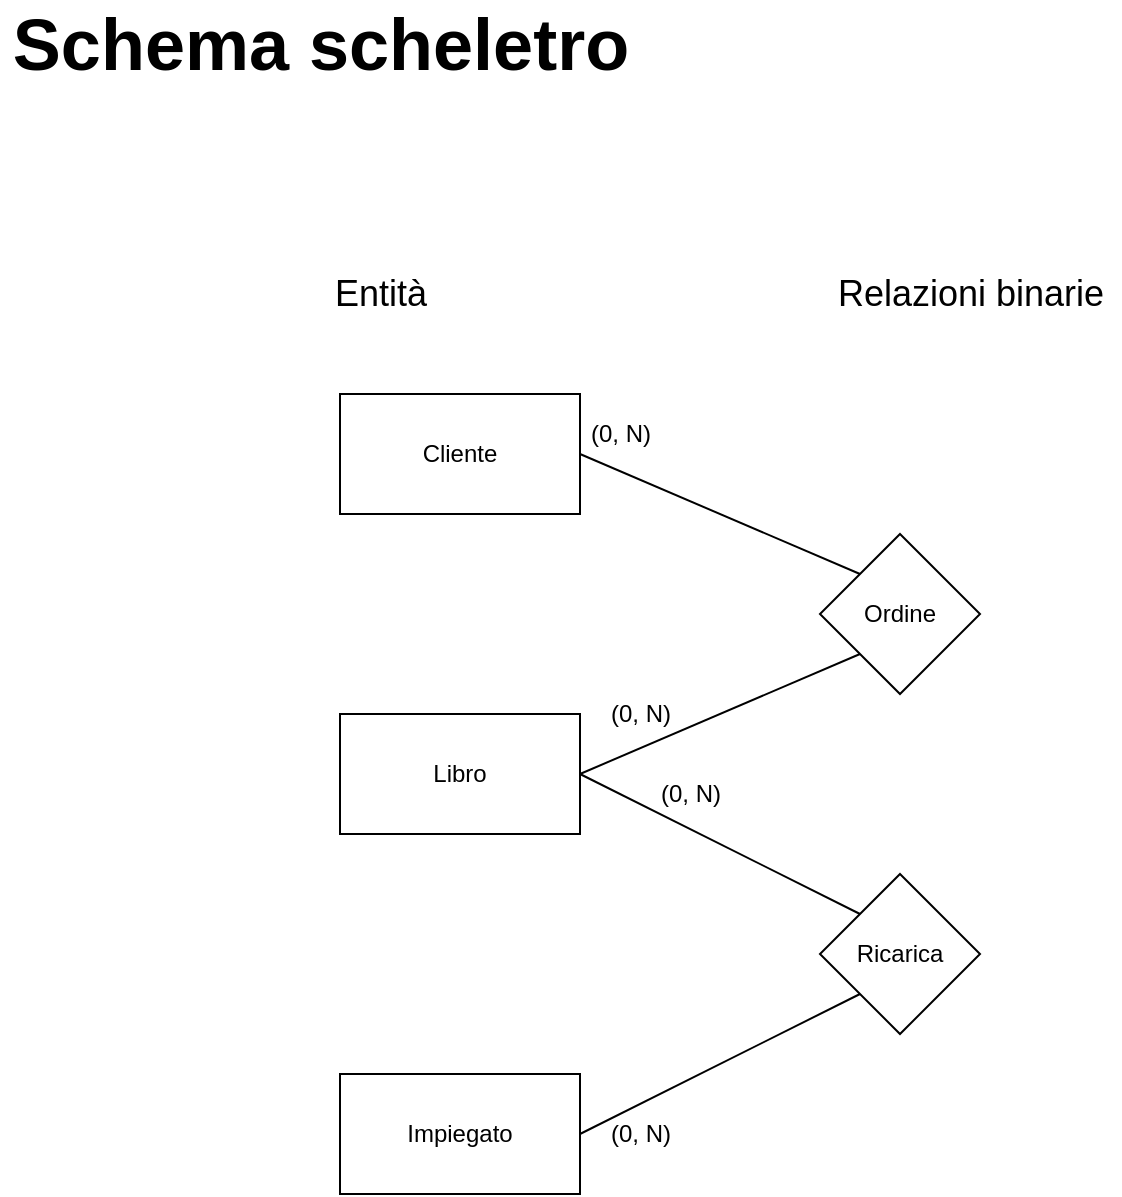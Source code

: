 <mxfile version="13.7.9" type="device" pages="2"><diagram id="5kjLmnCUcOTv0Y0NbNQX" name="Pagina-1"><mxGraphModel dx="1022" dy="497" grid="1" gridSize="10" guides="1" tooltips="1" connect="1" arrows="1" fold="1" page="1" pageScale="1" pageWidth="827" pageHeight="1169" math="0" shadow="0"><root><mxCell id="0"/><mxCell id="1" parent="0"/><mxCell id="xfUHaQhkb7WgLzKJsPAR-1" value="Cliente" style="rounded=0;whiteSpace=wrap;html=1;" parent="1" vertex="1"><mxGeometry x="195" y="200" width="120" height="60" as="geometry"/></mxCell><mxCell id="xfUHaQhkb7WgLzKJsPAR-2" value="Libro" style="rounded=0;whiteSpace=wrap;html=1;" parent="1" vertex="1"><mxGeometry x="195" y="360" width="120" height="60" as="geometry"/></mxCell><mxCell id="xfUHaQhkb7WgLzKJsPAR-3" value="Impiegato" style="rounded=0;whiteSpace=wrap;html=1;" parent="1" vertex="1"><mxGeometry x="195" y="540" width="120" height="60" as="geometry"/></mxCell><mxCell id="xfUHaQhkb7WgLzKJsPAR-4" value="Ordine" style="rhombus;whiteSpace=wrap;html=1;" parent="1" vertex="1"><mxGeometry x="435" y="270" width="80" height="80" as="geometry"/></mxCell><mxCell id="xfUHaQhkb7WgLzKJsPAR-5" value="Ricarica" style="rhombus;whiteSpace=wrap;html=1;" parent="1" vertex="1"><mxGeometry x="435" y="440" width="80" height="80" as="geometry"/></mxCell><mxCell id="xfUHaQhkb7WgLzKJsPAR-6" value="" style="endArrow=none;html=1;exitX=1;exitY=0.5;exitDx=0;exitDy=0;entryX=0;entryY=0;entryDx=0;entryDy=0;" parent="1" source="xfUHaQhkb7WgLzKJsPAR-1" target="xfUHaQhkb7WgLzKJsPAR-4" edge="1"><mxGeometry width="50" height="50" relative="1" as="geometry"><mxPoint x="465" y="400" as="sourcePoint"/><mxPoint x="515" y="350" as="targetPoint"/></mxGeometry></mxCell><mxCell id="xfUHaQhkb7WgLzKJsPAR-7" value="" style="endArrow=none;html=1;exitX=1;exitY=0.5;exitDx=0;exitDy=0;entryX=0;entryY=1;entryDx=0;entryDy=0;" parent="1" source="xfUHaQhkb7WgLzKJsPAR-2" target="xfUHaQhkb7WgLzKJsPAR-4" edge="1"><mxGeometry width="50" height="50" relative="1" as="geometry"><mxPoint x="465" y="400" as="sourcePoint"/><mxPoint x="515" y="350" as="targetPoint"/></mxGeometry></mxCell><mxCell id="xfUHaQhkb7WgLzKJsPAR-8" value="" style="endArrow=none;html=1;exitX=1;exitY=0.5;exitDx=0;exitDy=0;entryX=0;entryY=0;entryDx=0;entryDy=0;" parent="1" source="xfUHaQhkb7WgLzKJsPAR-2" target="xfUHaQhkb7WgLzKJsPAR-5" edge="1"><mxGeometry width="50" height="50" relative="1" as="geometry"><mxPoint x="385" y="430" as="sourcePoint"/><mxPoint x="435" y="380" as="targetPoint"/></mxGeometry></mxCell><mxCell id="xfUHaQhkb7WgLzKJsPAR-9" value="" style="endArrow=none;html=1;exitX=1;exitY=0.5;exitDx=0;exitDy=0;entryX=0;entryY=1;entryDx=0;entryDy=0;" parent="1" source="xfUHaQhkb7WgLzKJsPAR-3" target="xfUHaQhkb7WgLzKJsPAR-5" edge="1"><mxGeometry width="50" height="50" relative="1" as="geometry"><mxPoint x="385" y="430" as="sourcePoint"/><mxPoint x="435" y="380" as="targetPoint"/></mxGeometry></mxCell><mxCell id="xfUHaQhkb7WgLzKJsPAR-10" value="(0, N)" style="text;html=1;align=center;verticalAlign=middle;resizable=0;points=[];autosize=1;" parent="1" vertex="1"><mxGeometry x="310" y="210" width="50" height="20" as="geometry"/></mxCell><mxCell id="xfUHaQhkb7WgLzKJsPAR-11" value="(0, N)" style="text;html=1;align=center;verticalAlign=middle;resizable=0;points=[];autosize=1;" parent="1" vertex="1"><mxGeometry x="320" y="350" width="50" height="20" as="geometry"/></mxCell><mxCell id="xfUHaQhkb7WgLzKJsPAR-12" value="(0, N)" style="text;html=1;align=center;verticalAlign=middle;resizable=0;points=[];autosize=1;" parent="1" vertex="1"><mxGeometry x="345" y="390" width="50" height="20" as="geometry"/></mxCell><mxCell id="xfUHaQhkb7WgLzKJsPAR-13" value="(0, N)" style="text;html=1;align=center;verticalAlign=middle;resizable=0;points=[];autosize=1;" parent="1" vertex="1"><mxGeometry x="320" y="560" width="50" height="20" as="geometry"/></mxCell><mxCell id="xfUHaQhkb7WgLzKJsPAR-14" value="&lt;font style=&quot;font-size: 18px&quot;&gt;Entità&lt;/font&gt;" style="text;html=1;align=center;verticalAlign=middle;resizable=0;points=[];autosize=1;" parent="1" vertex="1"><mxGeometry x="185" y="140" width="60" height="20" as="geometry"/></mxCell><mxCell id="xfUHaQhkb7WgLzKJsPAR-15" value="&lt;font style=&quot;font-size: 18px&quot;&gt;Relazioni binarie&lt;/font&gt;" style="text;html=1;align=center;verticalAlign=middle;resizable=0;points=[];autosize=1;" parent="1" vertex="1"><mxGeometry x="435" y="140" width="150" height="20" as="geometry"/></mxCell><mxCell id="xfUHaQhkb7WgLzKJsPAR-16" value="&lt;b&gt;&lt;font style=&quot;font-size: 36px&quot;&gt;Schema scheletro&lt;/font&gt;&lt;/b&gt;" style="text;html=1;align=center;verticalAlign=middle;resizable=0;points=[];autosize=1;" parent="1" vertex="1"><mxGeometry x="25" y="10" width="320" height="30" as="geometry"/></mxCell></root></mxGraphModel></diagram><diagram id="jNL3ej0i1BMiNcyXoxmD" name="Pagina-2"><mxGraphModel dx="1022" dy="497" grid="1" gridSize="10" guides="1" tooltips="1" connect="1" arrows="1" fold="1" page="1" pageScale="1" pageWidth="827" pageHeight="1169" math="0" shadow="0"><root><mxCell id="Ox2AxVfdgDl_HcjIL6SU-0"/><mxCell id="Ox2AxVfdgDl_HcjIL6SU-1" parent="Ox2AxVfdgDl_HcjIL6SU-0"/><mxCell id="PmLWqlbVV9Ee9SP5l1p4-0" value="&lt;b&gt;&lt;font style=&quot;font-size: 36px&quot;&gt;Schema concettuale&lt;/font&gt;&lt;/b&gt;" style="text;html=1;align=center;verticalAlign=middle;resizable=0;points=[];autosize=1;" parent="Ox2AxVfdgDl_HcjIL6SU-1" vertex="1"><mxGeometry x="40" y="10" width="360" height="30" as="geometry"/></mxCell><mxCell id="PmLWqlbVV9Ee9SP5l1p4-1" value="Cliente" style="rounded=0;whiteSpace=wrap;html=1;" parent="Ox2AxVfdgDl_HcjIL6SU-1" vertex="1"><mxGeometry x="163" y="60" width="120" height="60" as="geometry"/></mxCell><mxCell id="PmLWqlbVV9Ee9SP5l1p4-2" value="Libro" style="rounded=0;whiteSpace=wrap;html=1;" parent="Ox2AxVfdgDl_HcjIL6SU-1" vertex="1"><mxGeometry x="163" y="650" width="120" height="60" as="geometry"/></mxCell><mxCell id="PmLWqlbVV9Ee9SP5l1p4-3" value="Contiene" style="rhombus;whiteSpace=wrap;html=1;" parent="Ox2AxVfdgDl_HcjIL6SU-1" vertex="1"><mxGeometry x="183" y="480" width="80" height="80" as="geometry"/></mxCell><mxCell id="PmLWqlbVV9Ee9SP5l1p4-5" value="" style="endArrow=none;html=1;exitX=0.5;exitY=0;exitDx=0;exitDy=0;" parent="Ox2AxVfdgDl_HcjIL6SU-1" source="PmLWqlbVV9Ee9SP5l1p4-2" target="PmLWqlbVV9Ee9SP5l1p4-3" edge="1"><mxGeometry width="50" height="50" relative="1" as="geometry"><mxPoint x="423" y="590" as="sourcePoint"/><mxPoint x="473" y="540" as="targetPoint"/></mxGeometry></mxCell><mxCell id="PmLWqlbVV9Ee9SP5l1p4-6" value="Impiegato" style="rounded=0;whiteSpace=wrap;html=1;" parent="Ox2AxVfdgDl_HcjIL6SU-1" vertex="1"><mxGeometry x="673" y="650" width="120" height="60" as="geometry"/></mxCell><mxCell id="PmLWqlbVV9Ee9SP5l1p4-7" value="" style="endArrow=none;html=1;exitX=1;exitY=0.5;exitDx=0;exitDy=0;entryX=0;entryY=0.5;entryDx=0;entryDy=0;" parent="Ox2AxVfdgDl_HcjIL6SU-1" source="PmLWqlbVV9Ee9SP5l1p4-2" target="PmLWqlbVV9Ee9SP5l1p4-8" edge="1"><mxGeometry width="50" height="50" relative="1" as="geometry"><mxPoint x="493" y="600" as="sourcePoint"/><mxPoint x="543" y="550" as="targetPoint"/></mxGeometry></mxCell><mxCell id="PmLWqlbVV9Ee9SP5l1p4-8" value="Ricarica" style="rhombus;whiteSpace=wrap;html=1;" parent="Ox2AxVfdgDl_HcjIL6SU-1" vertex="1"><mxGeometry x="483" y="640" width="80" height="80" as="geometry"/></mxCell><mxCell id="PmLWqlbVV9Ee9SP5l1p4-9" value="" style="endArrow=none;html=1;exitX=1;exitY=0.5;exitDx=0;exitDy=0;entryX=0;entryY=0.5;entryDx=0;entryDy=0;" parent="Ox2AxVfdgDl_HcjIL6SU-1" source="PmLWqlbVV9Ee9SP5l1p4-8" target="PmLWqlbVV9Ee9SP5l1p4-6" edge="1"><mxGeometry width="50" height="50" relative="1" as="geometry"><mxPoint x="603" y="600" as="sourcePoint"/><mxPoint x="653" y="550" as="targetPoint"/></mxGeometry></mxCell><mxCell id="PmLWqlbVV9Ee9SP5l1p4-10" value="Spedizione" style="rhombus;whiteSpace=wrap;html=1;" parent="Ox2AxVfdgDl_HcjIL6SU-1" vertex="1"><mxGeometry x="693" y="480" width="80" height="80" as="geometry"/></mxCell><mxCell id="PmLWqlbVV9Ee9SP5l1p4-11" value="" style="endArrow=none;html=1;exitX=0.5;exitY=0;exitDx=0;exitDy=0;entryX=0.5;entryY=1;entryDx=0;entryDy=0;" parent="Ox2AxVfdgDl_HcjIL6SU-1" source="PmLWqlbVV9Ee9SP5l1p4-6" target="PmLWqlbVV9Ee9SP5l1p4-10" edge="1"><mxGeometry width="50" height="50" relative="1" as="geometry"><mxPoint x="663" y="600" as="sourcePoint"/><mxPoint x="713" y="550" as="targetPoint"/></mxGeometry></mxCell><mxCell id="PmLWqlbVV9Ee9SP5l1p4-13" value="Genere" style="rounded=0;whiteSpace=wrap;html=1;" parent="Ox2AxVfdgDl_HcjIL6SU-1" vertex="1"><mxGeometry x="33" y="940" width="120" height="60" as="geometry"/></mxCell><mxCell id="PmLWqlbVV9Ee9SP5l1p4-14" value="Formato" style="rounded=0;whiteSpace=wrap;html=1;" parent="Ox2AxVfdgDl_HcjIL6SU-1" vertex="1"><mxGeometry x="193" y="940" width="120" height="60" as="geometry"/></mxCell><mxCell id="PmLWqlbVV9Ee9SP5l1p4-15" value="Lingua" style="rounded=0;whiteSpace=wrap;html=1;" parent="Ox2AxVfdgDl_HcjIL6SU-1" vertex="1"><mxGeometry x="333" y="940" width="120" height="60" as="geometry"/></mxCell><mxCell id="PmLWqlbVV9Ee9SP5l1p4-16" value="Caratterizzato" style="rhombus;whiteSpace=wrap;html=1;" parent="Ox2AxVfdgDl_HcjIL6SU-1" vertex="1"><mxGeometry x="46.5" y="765" width="93" height="80" as="geometry"/></mxCell><mxCell id="PmLWqlbVV9Ee9SP5l1p4-17" value="Caratterizzato" style="rhombus;whiteSpace=wrap;html=1;" parent="Ox2AxVfdgDl_HcjIL6SU-1" vertex="1"><mxGeometry x="206.5" y="765" width="93" height="80" as="geometry"/></mxCell><mxCell id="PmLWqlbVV9Ee9SP5l1p4-18" value="Caratterizzato" style="rhombus;whiteSpace=wrap;html=1;" parent="Ox2AxVfdgDl_HcjIL6SU-1" vertex="1"><mxGeometry x="349.5" y="765" width="87" height="80" as="geometry"/></mxCell><mxCell id="PmLWqlbVV9Ee9SP5l1p4-19" value="" style="endArrow=none;html=1;exitX=0;exitY=0.5;exitDx=0;exitDy=0;entryX=0.5;entryY=0;entryDx=0;entryDy=0;" parent="Ox2AxVfdgDl_HcjIL6SU-1" source="PmLWqlbVV9Ee9SP5l1p4-2" target="PmLWqlbVV9Ee9SP5l1p4-16" edge="1"><mxGeometry width="50" height="50" relative="1" as="geometry"><mxPoint x="463" y="920" as="sourcePoint"/><mxPoint x="513" y="870" as="targetPoint"/><Array as="points"><mxPoint x="93" y="680"/></Array></mxGeometry></mxCell><mxCell id="PmLWqlbVV9Ee9SP5l1p4-20" value="" style="endArrow=none;html=1;exitX=0.5;exitY=0;exitDx=0;exitDy=0;entryX=0.5;entryY=1;entryDx=0;entryDy=0;" parent="Ox2AxVfdgDl_HcjIL6SU-1" source="PmLWqlbVV9Ee9SP5l1p4-13" target="PmLWqlbVV9Ee9SP5l1p4-16" edge="1"><mxGeometry width="50" height="50" relative="1" as="geometry"><mxPoint x="243" y="840" as="sourcePoint"/><mxPoint x="293" y="790" as="targetPoint"/></mxGeometry></mxCell><mxCell id="PmLWqlbVV9Ee9SP5l1p4-21" value="" style="endArrow=none;html=1;entryX=0.75;entryY=1;entryDx=0;entryDy=0;exitX=0.5;exitY=0;exitDx=0;exitDy=0;" parent="Ox2AxVfdgDl_HcjIL6SU-1" source="PmLWqlbVV9Ee9SP5l1p4-17" target="PmLWqlbVV9Ee9SP5l1p4-2" edge="1"><mxGeometry width="50" height="50" relative="1" as="geometry"><mxPoint x="283" y="860" as="sourcePoint"/><mxPoint x="333" y="810" as="targetPoint"/></mxGeometry></mxCell><mxCell id="PmLWqlbVV9Ee9SP5l1p4-22" value="" style="endArrow=none;html=1;exitX=0.5;exitY=0;exitDx=0;exitDy=0;entryX=0.5;entryY=1;entryDx=0;entryDy=0;" parent="Ox2AxVfdgDl_HcjIL6SU-1" source="PmLWqlbVV9Ee9SP5l1p4-14" target="PmLWqlbVV9Ee9SP5l1p4-17" edge="1"><mxGeometry width="50" height="50" relative="1" as="geometry"><mxPoint x="283" y="860" as="sourcePoint"/><mxPoint x="333" y="810" as="targetPoint"/></mxGeometry></mxCell><mxCell id="PmLWqlbVV9Ee9SP5l1p4-23" value="" style="endArrow=none;html=1;entryX=1;entryY=0.75;entryDx=0;entryDy=0;exitX=0.5;exitY=0;exitDx=0;exitDy=0;" parent="Ox2AxVfdgDl_HcjIL6SU-1" source="PmLWqlbVV9Ee9SP5l1p4-18" target="PmLWqlbVV9Ee9SP5l1p4-2" edge="1"><mxGeometry width="50" height="50" relative="1" as="geometry"><mxPoint x="433" y="860" as="sourcePoint"/><mxPoint x="483" y="810" as="targetPoint"/><Array as="points"><mxPoint x="393" y="695"/></Array></mxGeometry></mxCell><mxCell id="PmLWqlbVV9Ee9SP5l1p4-24" value="" style="endArrow=none;html=1;exitX=0.5;exitY=0;exitDx=0;exitDy=0;entryX=0.5;entryY=1;entryDx=0;entryDy=0;" parent="Ox2AxVfdgDl_HcjIL6SU-1" source="PmLWqlbVV9Ee9SP5l1p4-15" target="PmLWqlbVV9Ee9SP5l1p4-18" edge="1"><mxGeometry width="50" height="50" relative="1" as="geometry"><mxPoint x="433" y="860" as="sourcePoint"/><mxPoint x="483" y="810" as="targetPoint"/></mxGeometry></mxCell><mxCell id="PmLWqlbVV9Ee9SP5l1p4-25" value="(1, 1)" style="text;html=1;align=center;verticalAlign=middle;resizable=0;points=[];autosize=1;" parent="Ox2AxVfdgDl_HcjIL6SU-1" vertex="1"><mxGeometry x="103" y="660" width="40" height="20" as="geometry"/></mxCell><mxCell id="PmLWqlbVV9Ee9SP5l1p4-26" value="(0, N)" style="text;html=1;align=center;verticalAlign=middle;resizable=0;points=[];autosize=1;" parent="Ox2AxVfdgDl_HcjIL6SU-1" vertex="1"><mxGeometry x="43" y="910" width="50" height="20" as="geometry"/></mxCell><mxCell id="PmLWqlbVV9Ee9SP5l1p4-27" value="(1, 1)" style="text;html=1;align=center;verticalAlign=middle;resizable=0;points=[];autosize=1;" parent="Ox2AxVfdgDl_HcjIL6SU-1" vertex="1"><mxGeometry x="253" y="720" width="40" height="20" as="geometry"/></mxCell><mxCell id="PmLWqlbVV9Ee9SP5l1p4-28" value="(0, N)" style="text;html=1;align=center;verticalAlign=middle;resizable=0;points=[];autosize=1;" parent="Ox2AxVfdgDl_HcjIL6SU-1" vertex="1"><mxGeometry x="248" y="910" width="50" height="20" as="geometry"/></mxCell><mxCell id="PmLWqlbVV9Ee9SP5l1p4-29" value="(1, 1)" style="text;html=1;align=center;verticalAlign=middle;resizable=0;points=[];autosize=1;" parent="Ox2AxVfdgDl_HcjIL6SU-1" vertex="1"><mxGeometry x="397" y="710" width="40" height="20" as="geometry"/></mxCell><mxCell id="PmLWqlbVV9Ee9SP5l1p4-30" value="(1, N)" style="text;html=1;align=center;verticalAlign=middle;resizable=0;points=[];autosize=1;" parent="Ox2AxVfdgDl_HcjIL6SU-1" vertex="1"><mxGeometry x="388" y="910" width="50" height="20" as="geometry"/></mxCell><mxCell id="PmLWqlbVV9Ee9SP5l1p4-32" value="(0, N)" style="text;html=1;align=center;verticalAlign=middle;resizable=0;points=[];autosize=1;" parent="Ox2AxVfdgDl_HcjIL6SU-1" vertex="1"><mxGeometry x="228" y="620" width="50" height="20" as="geometry"/></mxCell><mxCell id="PmLWqlbVV9Ee9SP5l1p4-34" value="(0, N)" style="text;html=1;align=center;verticalAlign=middle;resizable=0;points=[];autosize=1;" parent="Ox2AxVfdgDl_HcjIL6SU-1" vertex="1"><mxGeometry x="733" y="630" width="50" height="20" as="geometry"/></mxCell><mxCell id="PmLWqlbVV9Ee9SP5l1p4-35" value="(0, N)" style="text;html=1;align=center;verticalAlign=middle;resizable=0;points=[];autosize=1;" parent="Ox2AxVfdgDl_HcjIL6SU-1" vertex="1"><mxGeometry x="283" y="660" width="50" height="20" as="geometry"/></mxCell><mxCell id="PmLWqlbVV9Ee9SP5l1p4-36" value="(0, N)" style="text;html=1;align=center;verticalAlign=middle;resizable=0;points=[];autosize=1;" parent="Ox2AxVfdgDl_HcjIL6SU-1" vertex="1"><mxGeometry x="623" y="660" width="50" height="20" as="geometry"/></mxCell><mxCell id="PmLWqlbVV9Ee9SP5l1p4-37" value="Ordine" style="rounded=0;whiteSpace=wrap;html=1;" parent="Ox2AxVfdgDl_HcjIL6SU-1" vertex="1"><mxGeometry x="163" y="340" width="120" height="60" as="geometry"/></mxCell><mxCell id="PmLWqlbVV9Ee9SP5l1p4-38" value="Effettua" style="rhombus;whiteSpace=wrap;html=1;" parent="Ox2AxVfdgDl_HcjIL6SU-1" vertex="1"><mxGeometry x="183" y="190" width="80" height="80" as="geometry"/></mxCell><mxCell id="PmLWqlbVV9Ee9SP5l1p4-41" value="" style="endArrow=none;html=1;exitX=0.5;exitY=1;exitDx=0;exitDy=0;entryX=0.5;entryY=0;entryDx=0;entryDy=0;" parent="Ox2AxVfdgDl_HcjIL6SU-1" source="PmLWqlbVV9Ee9SP5l1p4-37" target="PmLWqlbVV9Ee9SP5l1p4-3" edge="1"><mxGeometry width="50" height="50" relative="1" as="geometry"><mxPoint x="463" y="570" as="sourcePoint"/><mxPoint x="513" y="520" as="targetPoint"/></mxGeometry></mxCell><mxCell id="PmLWqlbVV9Ee9SP5l1p4-42" value="" style="endArrow=none;html=1;exitX=0.5;exitY=0;exitDx=0;exitDy=0;entryX=0.5;entryY=1;entryDx=0;entryDy=0;" parent="Ox2AxVfdgDl_HcjIL6SU-1" source="PmLWqlbVV9Ee9SP5l1p4-37" target="PmLWqlbVV9Ee9SP5l1p4-38" edge="1"><mxGeometry width="50" height="50" relative="1" as="geometry"><mxPoint x="463" y="570" as="sourcePoint"/><mxPoint x="513" y="520" as="targetPoint"/></mxGeometry></mxCell><mxCell id="PmLWqlbVV9Ee9SP5l1p4-43" value="" style="endArrow=none;html=1;exitX=0.5;exitY=0;exitDx=0;exitDy=0;entryX=0.5;entryY=1;entryDx=0;entryDy=0;" parent="Ox2AxVfdgDl_HcjIL6SU-1" source="PmLWqlbVV9Ee9SP5l1p4-38" target="PmLWqlbVV9Ee9SP5l1p4-1" edge="1"><mxGeometry width="50" height="50" relative="1" as="geometry"><mxPoint x="293" y="380" as="sourcePoint"/><mxPoint x="413" y="380" as="targetPoint"/></mxGeometry></mxCell><mxCell id="PmLWqlbVV9Ee9SP5l1p4-44" value="" style="endArrow=none;html=1;exitX=1;exitY=0.5;exitDx=0;exitDy=0;entryX=0.5;entryY=0;entryDx=0;entryDy=0;" parent="Ox2AxVfdgDl_HcjIL6SU-1" source="PmLWqlbVV9Ee9SP5l1p4-37" target="PmLWqlbVV9Ee9SP5l1p4-10" edge="1"><mxGeometry width="50" height="50" relative="1" as="geometry"><mxPoint x="400" y="370" as="sourcePoint"/><mxPoint x="450" y="320" as="targetPoint"/><Array as="points"><mxPoint x="733" y="370"/></Array></mxGeometry></mxCell><mxCell id="PmLWqlbVV9Ee9SP5l1p4-45" value="(0, N)" style="text;html=1;align=center;verticalAlign=middle;resizable=0;points=[];autosize=1;" parent="Ox2AxVfdgDl_HcjIL6SU-1" vertex="1"><mxGeometry x="215" y="130" width="50" height="20" as="geometry"/></mxCell><mxCell id="PmLWqlbVV9Ee9SP5l1p4-46" value="(1, 1)" style="text;html=1;align=center;verticalAlign=middle;resizable=0;points=[];autosize=1;" parent="Ox2AxVfdgDl_HcjIL6SU-1" vertex="1"><mxGeometry x="220" y="300" width="40" height="20" as="geometry"/></mxCell><mxCell id="PmLWqlbVV9Ee9SP5l1p4-47" value="(1, 1)" style="text;html=1;align=center;verticalAlign=middle;resizable=0;points=[];autosize=1;" parent="Ox2AxVfdgDl_HcjIL6SU-1" vertex="1"><mxGeometry x="220" y="410" width="40" height="20" as="geometry"/></mxCell><mxCell id="PmLWqlbVV9Ee9SP5l1p4-48" value="(0, N)" style="text;html=1;align=center;verticalAlign=middle;resizable=0;points=[];autosize=1;" parent="Ox2AxVfdgDl_HcjIL6SU-1" vertex="1"><mxGeometry x="283" y="350" width="50" height="20" as="geometry"/></mxCell><mxCell id="LXydQ8FM4GZzJ5wmJy9p-4" value="&lt;u&gt;&lt;span style=&quot;font-size: 11.0pt ; line-height: 107% ; font-family: &amp;#34;calibri&amp;#34; , sans-serif&quot;&gt;IDCliente&lt;br&gt;&lt;/span&gt;&lt;/u&gt;&lt;span style=&quot;font-size: 11.0pt ; line-height: 107% ; font-family: &amp;#34;calibri&amp;#34; , sans-serif&quot;&gt;Nome&lt;br&gt;Cognome&lt;br&gt;Email&lt;br&gt;Password&lt;br&gt;Indirizzo&lt;br&gt;Cellulare&lt;br&gt;Citta&lt;br&gt;Provincia&lt;br&gt;AddressETH&lt;br&gt;&lt;/span&gt;" style="text;html=1;align=center;verticalAlign=middle;resizable=0;points=[];autosize=1;" parent="Ox2AxVfdgDl_HcjIL6SU-1" vertex="1"><mxGeometry x="63" y="40" width="90" height="170" as="geometry"/></mxCell><mxCell id="LXydQ8FM4GZzJ5wmJy9p-10" value="&lt;p class=&quot;MsoNormal&quot;&gt;&lt;span lang=&quot;EN-GB&quot;&gt;I&lt;u&gt;DGenere&lt;/u&gt;&lt;br&gt;NomeGenere&lt;/span&gt;&lt;/p&gt;" style="text;html=1;strokeColor=none;fillColor=none;align=center;verticalAlign=middle;whiteSpace=wrap;rounded=0;" parent="Ox2AxVfdgDl_HcjIL6SU-1" vertex="1"><mxGeometry x="73" y="1010" width="40" height="20" as="geometry"/></mxCell><mxCell id="LXydQ8FM4GZzJ5wmJy9p-12" value="&lt;u&gt;&lt;span style=&quot;font-size: 11.0pt ; line-height: 107% ; font-family: &amp;#34;calibri&amp;#34; , sans-serif&quot;&gt;IDFormato&lt;br&gt;&lt;/span&gt;&lt;/u&gt;&lt;span style=&quot;font-size: 11.0pt ; line-height: 107% ; font-family: &amp;#34;calibri&amp;#34; , sans-serif&quot;&gt;NomeFormato&lt;/span&gt;" style="text;html=1;strokeColor=none;fillColor=none;align=center;verticalAlign=middle;whiteSpace=wrap;rounded=0;" parent="Ox2AxVfdgDl_HcjIL6SU-1" vertex="1"><mxGeometry x="243" y="1010" width="40" height="20" as="geometry"/></mxCell><mxCell id="LXydQ8FM4GZzJ5wmJy9p-13" value="&lt;u&gt;&lt;span style=&quot;font-size: 11.0pt ; line-height: 107% ; font-family: &amp;#34;calibri&amp;#34; , sans-serif&quot;&gt;IDLingua&lt;br&gt;&lt;/span&gt;&lt;/u&gt;&lt;span style=&quot;font-size: 11.0pt ; line-height: 107% ; font-family: &amp;#34;calibri&amp;#34; , sans-serif&quot;&gt;NomeLingua&lt;/span&gt;" style="text;html=1;strokeColor=none;fillColor=none;align=center;verticalAlign=middle;whiteSpace=wrap;rounded=0;" parent="Ox2AxVfdgDl_HcjIL6SU-1" vertex="1"><mxGeometry x="374" y="1010" width="40" height="20" as="geometry"/></mxCell><mxCell id="LXydQ8FM4GZzJ5wmJy9p-14" value="&lt;font style=&quot;font-size: 10px&quot;&gt;&lt;u&gt;&lt;span style=&quot;line-height: 107% ; font-family: &amp;#34;calibri&amp;#34; , sans-serif&quot;&gt;IDLibro&lt;/span&gt;&lt;/u&gt;&lt;span style=&quot;line-height: 107% ; font-family: &amp;#34;calibri&amp;#34; , sans-serif&quot;&gt;&amp;nbsp;&lt;br&gt;Titolo&lt;br&gt;&amp;nbsp;Autore&lt;br&gt;Editore&lt;br&gt;AnnoPubblicazione Descrizione&lt;br&gt;ImmagineCopertina CodiceFormato&lt;br&gt;&amp;nbsp;Prezzo&lt;br&gt;Quantita&lt;br&gt;Pagine&lt;br&gt;CodiceLingua&lt;br&gt;CodiceGen&lt;/span&gt;&lt;/font&gt;" style="text;html=1;strokeColor=none;fillColor=none;align=center;verticalAlign=middle;whiteSpace=wrap;rounded=0;" parent="Ox2AxVfdgDl_HcjIL6SU-1" vertex="1"><mxGeometry x="20" y="500" width="153" height="150" as="geometry"/></mxCell><mxCell id="LXydQ8FM4GZzJ5wmJy9p-18" value="&lt;u&gt;&lt;span style=&quot;font-size: 11.0pt ; line-height: 107% ; font-family: &amp;#34;calibri&amp;#34; , sans-serif&quot;&gt;IDOrdine&lt;br&gt;&lt;/span&gt;&lt;/u&gt;&lt;span style=&quot;font-size: 11.0pt ; line-height: 107% ; font-family: &amp;#34;calibri&amp;#34; , sans-serif&quot;&gt;&amp;nbsp;&lt;u&gt;IDCli&lt;/u&gt; &lt;br&gt;&lt;u&gt;IDL&lt;/u&gt;, Quantita&lt;br&gt;Spedito&lt;br&gt;DataOrdine&lt;br&gt;Totale&lt;/span&gt;" style="text;html=1;strokeColor=none;fillColor=none;align=center;verticalAlign=middle;whiteSpace=wrap;rounded=0;" parent="Ox2AxVfdgDl_HcjIL6SU-1" vertex="1"><mxGeometry x="83" y="325" width="70" height="90" as="geometry"/></mxCell><mxCell id="LXydQ8FM4GZzJ5wmJy9p-21" value="&lt;u&gt;&lt;span style=&quot;font-size: 11.0pt ; line-height: 107% ; font-family: &amp;#34;calibri&amp;#34; , sans-serif&quot;&gt;IDRicarica&lt;br&gt;&lt;/span&gt;&lt;/u&gt;&lt;span style=&quot;font-size: 11.0pt ; line-height: 107% ; font-family: &amp;#34;calibri&amp;#34; , sans-serif&quot;&gt;Quantita&lt;span&gt;&amp;nbsp;&lt;br&gt;&lt;/span&gt;DataRicarica&lt;/span&gt;" style="text;whiteSpace=wrap;html=1;" parent="Ox2AxVfdgDl_HcjIL6SU-1" vertex="1"><mxGeometry x="473" y="585" width="310" height="50" as="geometry"/></mxCell><mxCell id="LXydQ8FM4GZzJ5wmJy9p-22" value="&lt;u&gt;&lt;span style=&quot;font-size: 11.0pt ; line-height: 107% ; font-family: &amp;#34;calibri&amp;#34; , sans-serif&quot;&gt;IDSpedizione&lt;br&gt;&lt;/span&gt;&lt;/u&gt;&lt;span style=&quot;font-size: 11.0pt ; line-height: 107% ; font-family: &amp;#34;calibri&amp;#34; , sans-serif&quot;&gt;DataSpedizione&lt;/span&gt;" style="text;html=1;strokeColor=none;fillColor=none;align=center;verticalAlign=middle;whiteSpace=wrap;rounded=0;" parent="Ox2AxVfdgDl_HcjIL6SU-1" vertex="1"><mxGeometry x="623" y="500" width="40" height="20" as="geometry"/></mxCell><mxCell id="_u8O7fm8hU231vjUE_NM-0" value="&lt;span style=&quot;font-size: 11.0pt ; line-height: 107% ; font-family: &amp;#34;calibri&amp;#34; , sans-serif&quot;&gt;&lt;u&gt;IDImpiegato&lt;/u&gt;&lt;br&gt;Nome&lt;br&gt;Cognome&lt;br&gt;NomeUtente&lt;br&gt;Password&lt;/span&gt;" style="text;html=1;strokeColor=none;fillColor=none;align=center;verticalAlign=middle;whiteSpace=wrap;rounded=0;" parent="Ox2AxVfdgDl_HcjIL6SU-1" vertex="1"><mxGeometry x="713" y="750" width="40" height="20" as="geometry"/></mxCell><mxCell id="EpyjdxeYVjDcxQDor4bB-0" value="Contratto" style="rounded=0;whiteSpace=wrap;html=1;" parent="Ox2AxVfdgDl_HcjIL6SU-1" vertex="1"><mxGeometry x="600" y="880" width="120" height="60" as="geometry"/></mxCell><mxCell id="EpyjdxeYVjDcxQDor4bB-1" value="&lt;u&gt;IDContratto&lt;br&gt;&lt;/u&gt;AddressOwner&lt;br&gt;AddressSmartContract&lt;br&gt;ABI" style="text;html=1;align=center;verticalAlign=middle;resizable=0;points=[];autosize=1;" parent="Ox2AxVfdgDl_HcjIL6SU-1" vertex="1"><mxGeometry x="593" y="950" width="140" height="60" as="geometry"/></mxCell></root></mxGraphModel></diagram></mxfile>